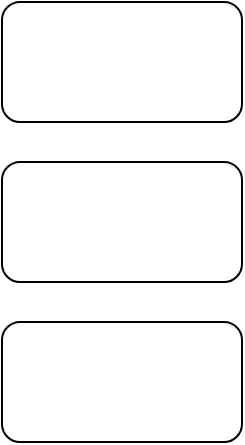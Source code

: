 <mxfile version="12.0.0" type="github" pages="1"><diagram id="tgzvPHoZZYX4OzNf-GvD" name="Page-1"><mxGraphModel dx="946" dy="614" grid="1" gridSize="10" guides="1" tooltips="1" connect="1" arrows="1" fold="1" page="1" pageScale="1" pageWidth="827" pageHeight="1169" math="0" shadow="0"><root><mxCell id="0"/><mxCell id="1" parent="0"/><mxCell id="QeD0QsUGD3fokrOeCf8f-1" value="" style="rounded=1;whiteSpace=wrap;html=1;" vertex="1" parent="1"><mxGeometry x="20" y="20" width="120" height="60" as="geometry"/></mxCell><mxCell id="QeD0QsUGD3fokrOeCf8f-2" value="" style="rounded=1;whiteSpace=wrap;html=1;" vertex="1" parent="1"><mxGeometry x="20" y="100" width="120" height="60" as="geometry"/></mxCell><mxCell id="QeD0QsUGD3fokrOeCf8f-3" value="" style="rounded=1;whiteSpace=wrap;html=1;" vertex="1" parent="1"><mxGeometry x="20" y="180" width="120" height="60" as="geometry"/></mxCell></root></mxGraphModel></diagram></mxfile>